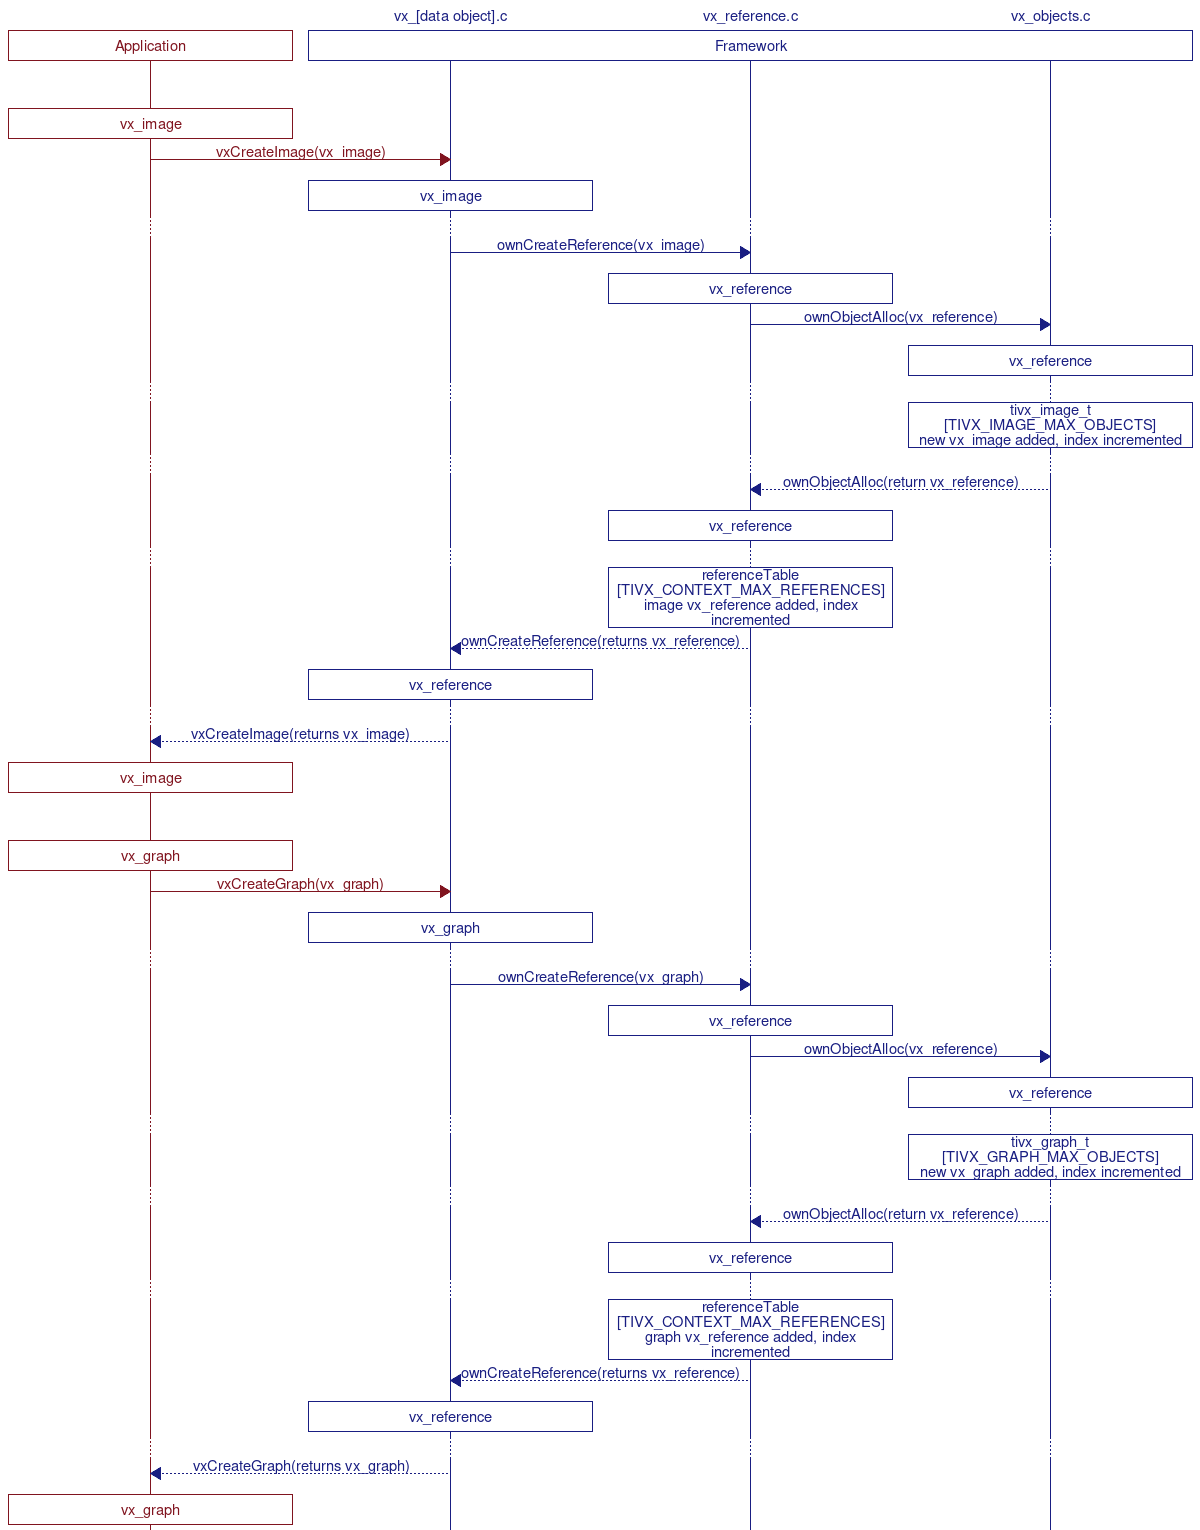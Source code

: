 msc {
    hscale = "2.0", wordwraparcs = "true";

    APP [label="", textcolor="#80141f", linecolor="#80141f", arclinecolor="#80141f", arctextcolor="#80141f"],
    OBJ [label="vx_[data object].c", textcolor="#191e82", linecolor="#191e82", arclinecolor="#191e82", arctextcolor="#191e82"],
    REF [label="vx_reference.c", textcolor="#191e82", linecolor="#191e82", arclinecolor="#191e82", arctextcolor="#191e82"],
    OBJS [label="vx_objects.c", textcolor="#191e82", linecolor="#191e82", arclinecolor="#191e82", arctextcolor="#191e82"];

    APP box APP [label="Application"],
    OBJ box OBJS [label="Framework"];
    ||| ;
    ||| ;

    APP box APP [label="vx_image"];
    APP => OBJ [label="vxCreateImage(vx_image)"];
    OBJ box OBJ [label="vx_image"];
    ... ;
    OBJ => REF [label="ownCreateReference(vx_image)"];
    REF box REF [label="vx_reference"];
    REF => OBJS [label="ownObjectAlloc(vx_reference)"];
    OBJS box OBJS [label="vx_reference"];
    ... ;
    OBJS box OBJS [label="tivx_image_t [TIVX_IMAGE_MAX_OBJECTS]\nnew vx_image added, index incremented"];
    ... ;
    OBJS >> REF [label="ownObjectAlloc(return vx_reference)"];
    REF box REF [label="vx_reference"];
    ... ;
    REF box REF [label="referenceTable [TIVX_CONTEXT_MAX_REFERENCES]\nimage vx_reference added, index incremented"];
    REF >> OBJ [label="ownCreateReference(returns vx_reference)"];
    OBJ box OBJ [label="vx_reference"];
    ... ;
    OBJ >> APP [label="vxCreateImage(returns vx_image)"];
    APP box APP [label="vx_image"];

    ||| ;
    ||| ;
    
    APP box APP [label="vx_graph"];
    APP => OBJ [label="vxCreateGraph(vx_graph)"];
    OBJ box OBJ [label="vx_graph"];
    ... ;
    OBJ => REF [label="ownCreateReference(vx_graph)"];
    REF box REF [label="vx_reference"];
    REF => OBJS [label="ownObjectAlloc(vx_reference)"];
    OBJS box OBJS [label="vx_reference"];
    ... ;
    OBJS box OBJS [label="tivx_graph_t [TIVX_GRAPH_MAX_OBJECTS]\nnew vx_graph added, index incremented"];
    ... ;
    OBJS >> REF [label="ownObjectAlloc(return vx_reference)"];
    REF box REF [label="vx_reference"];
    ... ;
    REF box REF [label="referenceTable [TIVX_CONTEXT_MAX_REFERENCES]\ngraph vx_reference added, index incremented"];
    REF >> OBJ [label="ownCreateReference(returns vx_reference)"];
    OBJ box OBJ [label="vx_reference"];
    ... ;
    OBJ >> APP [label="vxCreateGraph(returns vx_graph)"];
    APP box APP [label="vx_graph"];
}